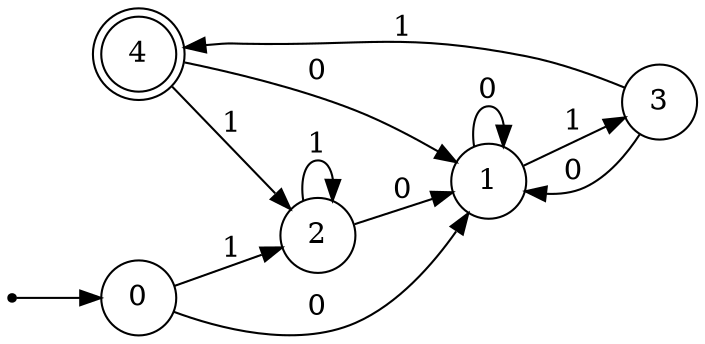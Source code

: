 digraph {
rankdir = LR;
size = "8,5"
node [shape = doublecircle];4;
node [shape = point];i;
node [shape = circle];
i->0;
0->1[	label = 0];
0->2[	label = 1];
2->1[	label = 0];
2->2[	label = 1];
1->1[	label = 0];
1->3[	label = 1];
3->1[	label = 0];
3->4[	label = 1];
4->1[	label = 0];
4->2[	label = 1];
}